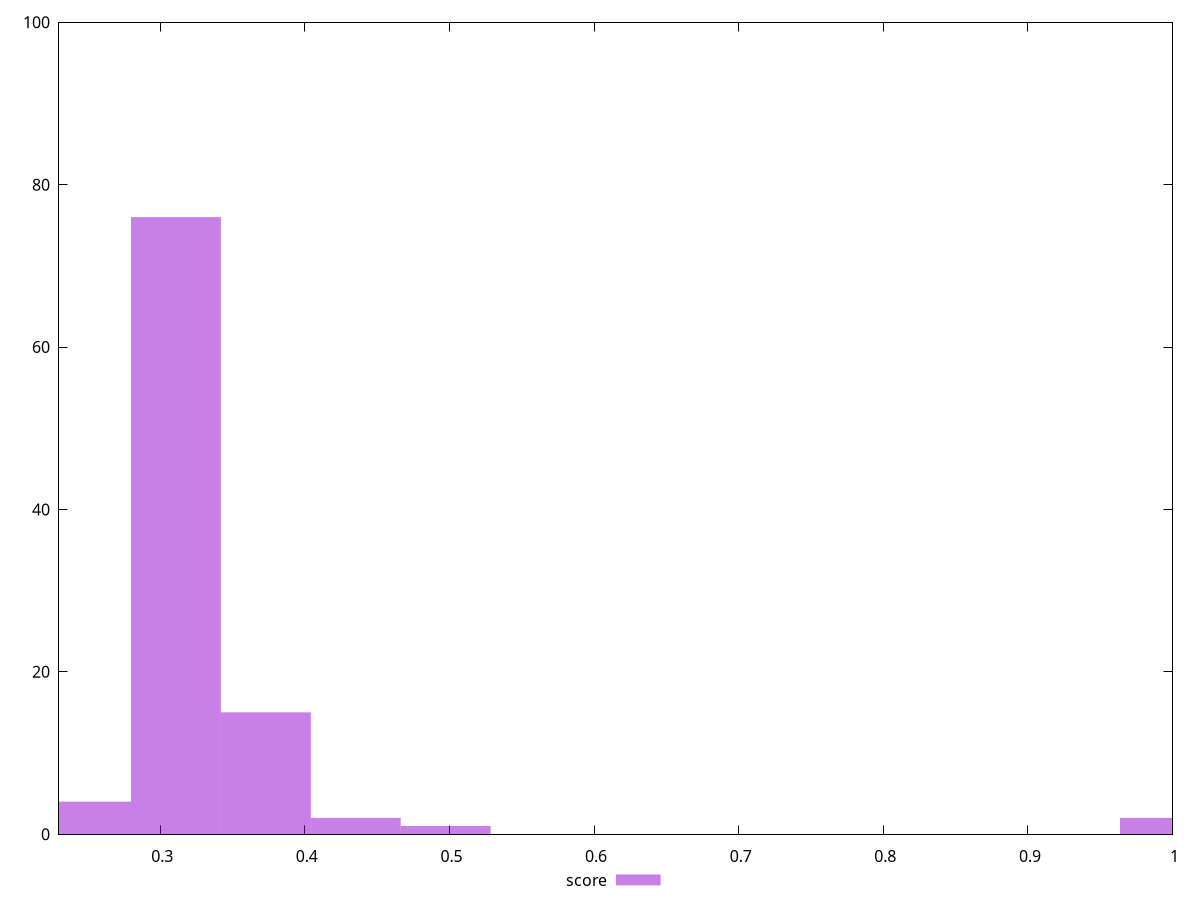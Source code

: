 reset

$score <<EOF
0.2486955972824905 4
0.43521729524435837 2
0.31086949660311314 76
0.37304339592373575 15
0.994782389129962 2
0.497391194564981 1
EOF

set key outside below
set boxwidth 0.06217389932062262
set xrange [0.23:1]
set yrange [0:100]
set trange [0:100]
set style fill transparent solid 0.5 noborder
set terminal svg size 640, 490 enhanced background rgb 'white'
set output "report_00015_2021-02-09T16-11-33.973Z/uses-rel-preload/samples/pages+cached/score/histogram.svg"

plot $score title "score" with boxes

reset
